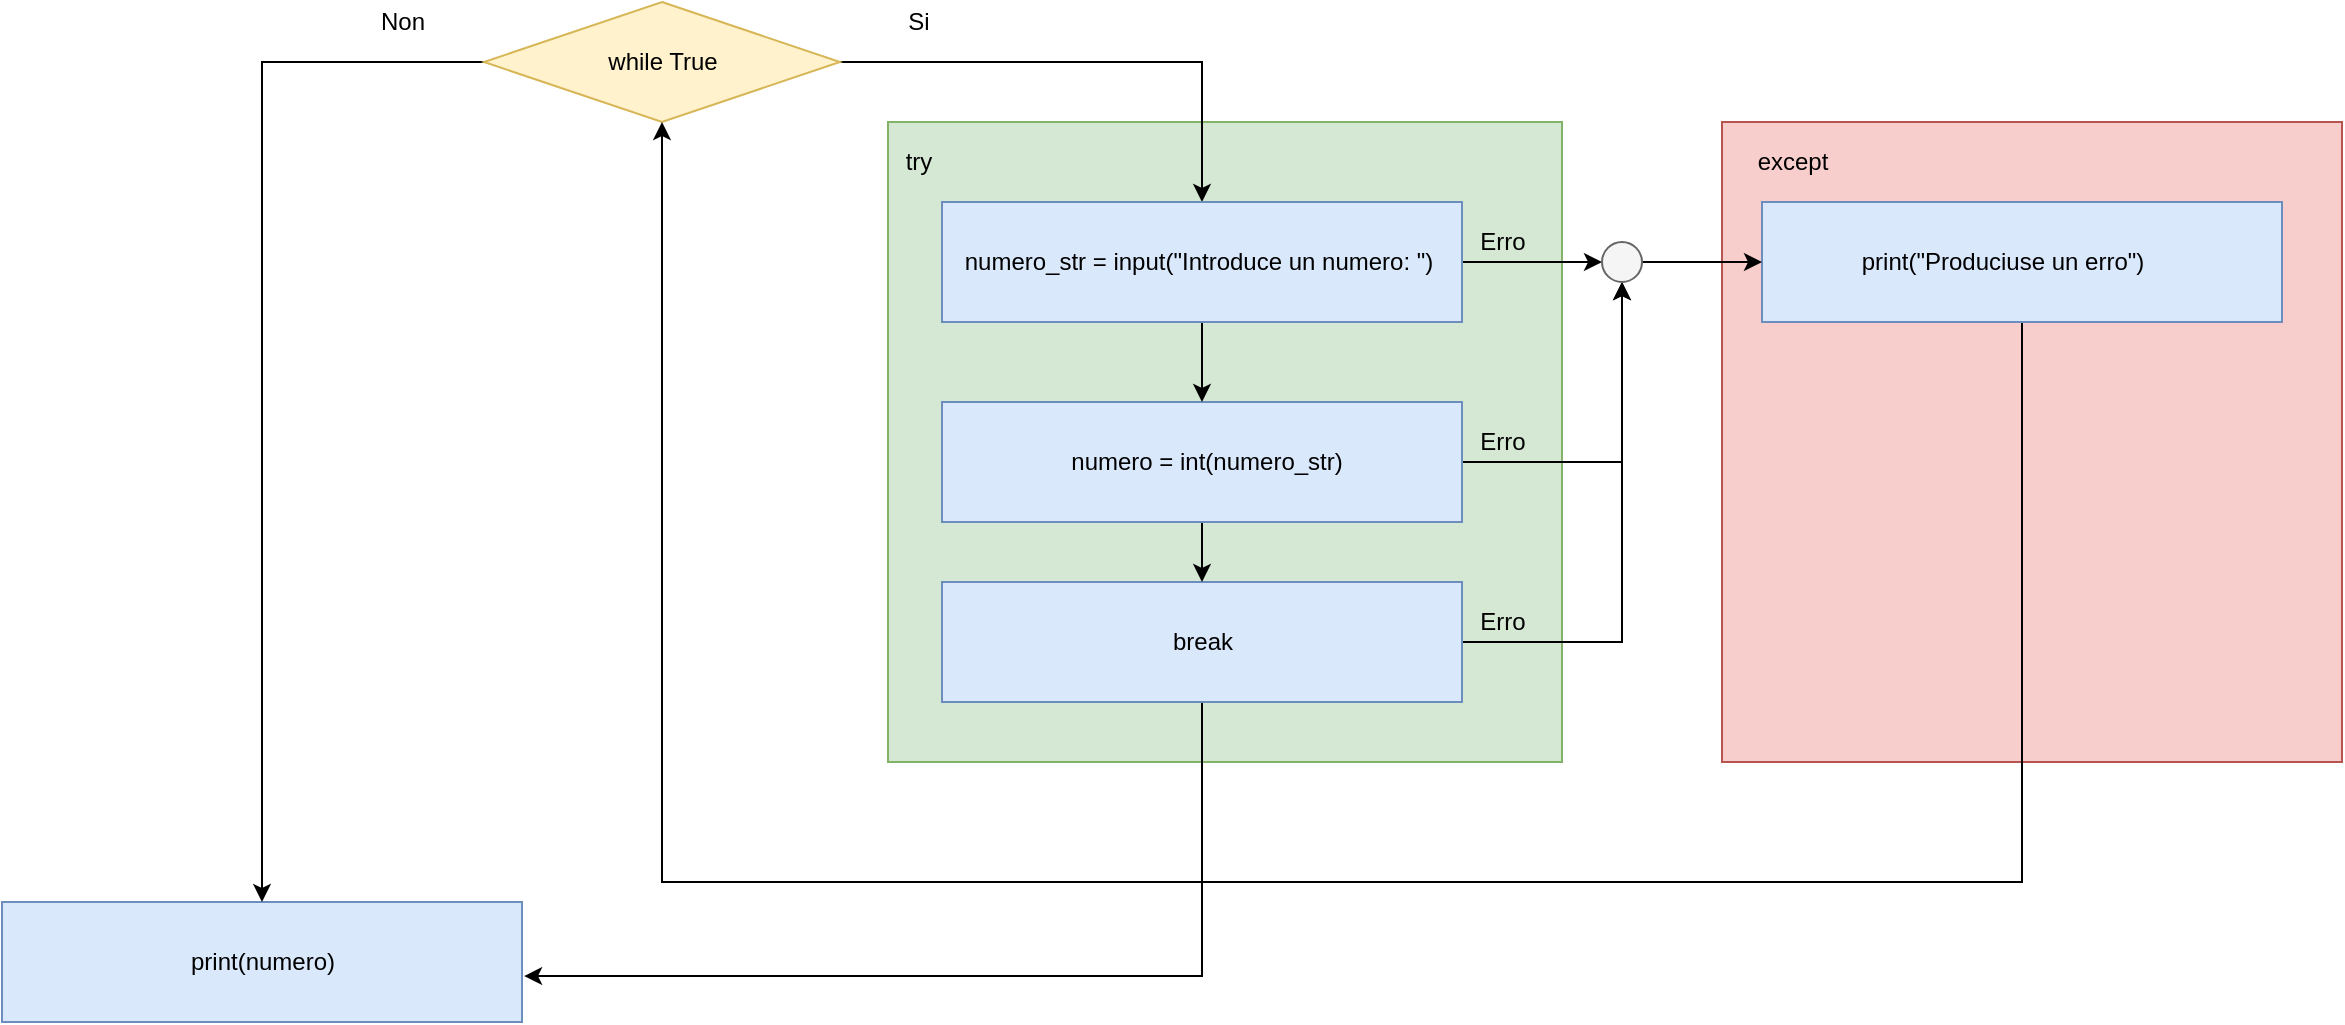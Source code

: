 <mxfile version="13.0.3" type="device"><diagram id="hd9oxlzmDNLp9rE3PW-C" name="Page-1"><mxGraphModel dx="2005" dy="783" grid="1" gridSize="10" guides="1" tooltips="1" connect="1" arrows="1" fold="1" page="1" pageScale="1" pageWidth="583" pageHeight="827" math="0" shadow="0"><root><mxCell id="0"/><mxCell id="1" parent="0"/><mxCell id="N3KyVp1ks2HBkcjftW8J-68" value="" style="rounded=0;whiteSpace=wrap;html=1;fillColor=#dae8fc;strokeColor=#6c8ebf;" vertex="1" parent="1"><mxGeometry x="-80" y="690" width="260" height="60" as="geometry"/></mxCell><mxCell id="N3KyVp1ks2HBkcjftW8J-47" value="" style="rounded=0;whiteSpace=wrap;html=1;fillColor=#d5e8d4;strokeColor=#82b366;" vertex="1" parent="1"><mxGeometry x="363" y="300" width="337" height="320" as="geometry"/></mxCell><mxCell id="N3KyVp1ks2HBkcjftW8J-63" style="edgeStyle=orthogonalEdgeStyle;rounded=0;orthogonalLoop=1;jettySize=auto;html=1;entryX=0.5;entryY=1;entryDx=0;entryDy=0;" edge="1" parent="1" source="N3KyVp1ks2HBkcjftW8J-50" target="N3KyVp1ks2HBkcjftW8J-55"><mxGeometry relative="1" as="geometry"/></mxCell><mxCell id="N3KyVp1ks2HBkcjftW8J-70" style="edgeStyle=orthogonalEdgeStyle;rounded=0;orthogonalLoop=1;jettySize=auto;html=1;entryX=1.004;entryY=0.617;entryDx=0;entryDy=0;entryPerimeter=0;" edge="1" parent="1" source="N3KyVp1ks2HBkcjftW8J-50" target="N3KyVp1ks2HBkcjftW8J-68"><mxGeometry relative="1" as="geometry"><Array as="points"><mxPoint x="520" y="727"/></Array></mxGeometry></mxCell><mxCell id="N3KyVp1ks2HBkcjftW8J-50" value="" style="rounded=0;whiteSpace=wrap;html=1;fillColor=#dae8fc;strokeColor=#6c8ebf;" vertex="1" parent="1"><mxGeometry x="390" y="530" width="260" height="60" as="geometry"/></mxCell><mxCell id="N3KyVp1ks2HBkcjftW8J-59" style="edgeStyle=orthogonalEdgeStyle;rounded=0;orthogonalLoop=1;jettySize=auto;html=1;entryX=0.5;entryY=0;entryDx=0;entryDy=0;" edge="1" parent="1" source="N3KyVp1ks2HBkcjftW8J-49" target="N3KyVp1ks2HBkcjftW8J-50"><mxGeometry relative="1" as="geometry"/></mxCell><mxCell id="N3KyVp1ks2HBkcjftW8J-61" style="edgeStyle=orthogonalEdgeStyle;rounded=0;orthogonalLoop=1;jettySize=auto;html=1;entryX=0.5;entryY=1;entryDx=0;entryDy=0;" edge="1" parent="1" source="N3KyVp1ks2HBkcjftW8J-49" target="N3KyVp1ks2HBkcjftW8J-55"><mxGeometry relative="1" as="geometry"/></mxCell><mxCell id="N3KyVp1ks2HBkcjftW8J-49" value="" style="rounded=0;whiteSpace=wrap;html=1;fillColor=#dae8fc;strokeColor=#6c8ebf;" vertex="1" parent="1"><mxGeometry x="390" y="440" width="260" height="60" as="geometry"/></mxCell><mxCell id="N3KyVp1ks2HBkcjftW8J-57" style="edgeStyle=orthogonalEdgeStyle;rounded=0;orthogonalLoop=1;jettySize=auto;html=1;" edge="1" parent="1" source="N3KyVp1ks2HBkcjftW8J-3" target="N3KyVp1ks2HBkcjftW8J-5"><mxGeometry relative="1" as="geometry"/></mxCell><mxCell id="N3KyVp1ks2HBkcjftW8J-69" style="edgeStyle=orthogonalEdgeStyle;rounded=0;orthogonalLoop=1;jettySize=auto;html=1;" edge="1" parent="1" source="N3KyVp1ks2HBkcjftW8J-3" target="N3KyVp1ks2HBkcjftW8J-68"><mxGeometry relative="1" as="geometry"><Array as="points"><mxPoint x="50" y="270"/></Array></mxGeometry></mxCell><mxCell id="N3KyVp1ks2HBkcjftW8J-3" value="" style="rhombus;whiteSpace=wrap;html=1;fillColor=#fff2cc;strokeColor=#d6b656;" vertex="1" parent="1"><mxGeometry x="161" y="240" width="178" height="60" as="geometry"/></mxCell><mxCell id="N3KyVp1ks2HBkcjftW8J-4" value="while True" style="text;html=1;resizable=0;autosize=1;align=center;verticalAlign=middle;points=[];fillColor=none;strokeColor=none;rounded=0;" vertex="1" parent="1"><mxGeometry x="215" y="260" width="70" height="20" as="geometry"/></mxCell><mxCell id="N3KyVp1ks2HBkcjftW8J-58" style="edgeStyle=orthogonalEdgeStyle;rounded=0;orthogonalLoop=1;jettySize=auto;html=1;" edge="1" parent="1" source="N3KyVp1ks2HBkcjftW8J-5" target="N3KyVp1ks2HBkcjftW8J-49"><mxGeometry relative="1" as="geometry"/></mxCell><mxCell id="N3KyVp1ks2HBkcjftW8J-60" style="edgeStyle=orthogonalEdgeStyle;rounded=0;orthogonalLoop=1;jettySize=auto;html=1;entryX=0;entryY=0.5;entryDx=0;entryDy=0;" edge="1" parent="1" source="N3KyVp1ks2HBkcjftW8J-5" target="N3KyVp1ks2HBkcjftW8J-55"><mxGeometry relative="1" as="geometry"/></mxCell><mxCell id="N3KyVp1ks2HBkcjftW8J-5" value="" style="rounded=0;whiteSpace=wrap;html=1;fillColor=#dae8fc;strokeColor=#6c8ebf;" vertex="1" parent="1"><mxGeometry x="390" y="340" width="260" height="60" as="geometry"/></mxCell><mxCell id="N3KyVp1ks2HBkcjftW8J-6" value="&lt;div&gt;numero_str = input(&quot;Introduce un numero: &quot;)&lt;/div&gt;" style="text;html=1;resizable=0;autosize=1;align=center;verticalAlign=middle;points=[];fillColor=none;strokeColor=none;rounded=0;" vertex="1" parent="1"><mxGeometry x="393" y="360" width="250" height="20" as="geometry"/></mxCell><mxCell id="N3KyVp1ks2HBkcjftW8J-8" value="&lt;div&gt;numero = int(numero_str)&lt;/div&gt;" style="text;html=1;resizable=0;autosize=1;align=center;verticalAlign=middle;points=[];fillColor=none;strokeColor=none;rounded=0;" vertex="1" parent="1"><mxGeometry x="446.5" y="460" width="150" height="20" as="geometry"/></mxCell><mxCell id="N3KyVp1ks2HBkcjftW8J-9" value="print(numero)" style="text;html=1;resizable=0;autosize=1;align=center;verticalAlign=middle;points=[];fillColor=none;strokeColor=none;rounded=0;" vertex="1" parent="1"><mxGeometry x="5" y="710" width="90" height="20" as="geometry"/></mxCell><mxCell id="N3KyVp1ks2HBkcjftW8J-12" value="Si" style="text;html=1;resizable=0;autosize=1;align=center;verticalAlign=middle;points=[];fillColor=none;strokeColor=none;rounded=0;" vertex="1" parent="1"><mxGeometry x="363" y="240" width="30" height="20" as="geometry"/></mxCell><mxCell id="N3KyVp1ks2HBkcjftW8J-18" value="Non" style="text;html=1;resizable=0;autosize=1;align=center;verticalAlign=middle;points=[];fillColor=none;strokeColor=none;rounded=0;" vertex="1" parent="1"><mxGeometry x="100" y="240" width="40" height="20" as="geometry"/></mxCell><mxCell id="N3KyVp1ks2HBkcjftW8J-30" value="break" style="text;html=1;resizable=0;autosize=1;align=center;verticalAlign=middle;points=[];fillColor=none;strokeColor=none;rounded=0;" vertex="1" parent="1"><mxGeometry x="495" y="550" width="50" height="20" as="geometry"/></mxCell><mxCell id="N3KyVp1ks2HBkcjftW8J-48" value="try" style="text;html=1;resizable=0;autosize=1;align=center;verticalAlign=middle;points=[];fillColor=none;strokeColor=none;rounded=0;" vertex="1" parent="1"><mxGeometry x="363" y="310" width="30" height="20" as="geometry"/></mxCell><mxCell id="N3KyVp1ks2HBkcjftW8J-51" value="" style="rounded=0;whiteSpace=wrap;html=1;fillColor=#f8cecc;strokeColor=#b85450;" vertex="1" parent="1"><mxGeometry x="780" y="300" width="310" height="320" as="geometry"/></mxCell><mxCell id="N3KyVp1ks2HBkcjftW8J-52" value="except" style="text;html=1;resizable=0;autosize=1;align=center;verticalAlign=middle;points=[];fillColor=none;strokeColor=none;rounded=0;" vertex="1" parent="1"><mxGeometry x="790" y="310" width="50" height="20" as="geometry"/></mxCell><mxCell id="N3KyVp1ks2HBkcjftW8J-71" style="edgeStyle=orthogonalEdgeStyle;rounded=0;orthogonalLoop=1;jettySize=auto;html=1;entryX=0.5;entryY=1;entryDx=0;entryDy=0;" edge="1" parent="1" source="N3KyVp1ks2HBkcjftW8J-53" target="N3KyVp1ks2HBkcjftW8J-3"><mxGeometry relative="1" as="geometry"><Array as="points"><mxPoint x="930" y="680"/><mxPoint x="250" y="680"/></Array></mxGeometry></mxCell><mxCell id="N3KyVp1ks2HBkcjftW8J-53" value="" style="rounded=0;whiteSpace=wrap;html=1;fillColor=#dae8fc;strokeColor=#6c8ebf;" vertex="1" parent="1"><mxGeometry x="800" y="340" width="260" height="60" as="geometry"/></mxCell><mxCell id="N3KyVp1ks2HBkcjftW8J-54" value="print(&quot;Produciuse un erro&quot;)" style="text;html=1;resizable=0;autosize=1;align=center;verticalAlign=middle;points=[];fillColor=none;strokeColor=none;rounded=0;" vertex="1" parent="1"><mxGeometry x="840" y="360" width="160" height="20" as="geometry"/></mxCell><mxCell id="N3KyVp1ks2HBkcjftW8J-67" style="edgeStyle=orthogonalEdgeStyle;rounded=0;orthogonalLoop=1;jettySize=auto;html=1;entryX=0;entryY=0.5;entryDx=0;entryDy=0;" edge="1" parent="1" source="N3KyVp1ks2HBkcjftW8J-55" target="N3KyVp1ks2HBkcjftW8J-53"><mxGeometry relative="1" as="geometry"/></mxCell><mxCell id="N3KyVp1ks2HBkcjftW8J-55" value="" style="ellipse;whiteSpace=wrap;html=1;aspect=fixed;fillColor=#f5f5f5;strokeColor=#666666;fontColor=#333333;" vertex="1" parent="1"><mxGeometry x="720" y="360" width="20" height="20" as="geometry"/></mxCell><mxCell id="N3KyVp1ks2HBkcjftW8J-64" value="Erro" style="text;html=1;resizable=0;autosize=1;align=center;verticalAlign=middle;points=[];fillColor=none;strokeColor=none;rounded=0;" vertex="1" parent="1"><mxGeometry x="650" y="350" width="40" height="20" as="geometry"/></mxCell><mxCell id="N3KyVp1ks2HBkcjftW8J-65" value="Erro" style="text;html=1;resizable=0;autosize=1;align=center;verticalAlign=middle;points=[];fillColor=none;strokeColor=none;rounded=0;" vertex="1" parent="1"><mxGeometry x="650" y="450" width="40" height="20" as="geometry"/></mxCell><mxCell id="N3KyVp1ks2HBkcjftW8J-66" value="Erro" style="text;html=1;resizable=0;autosize=1;align=center;verticalAlign=middle;points=[];fillColor=none;strokeColor=none;rounded=0;" vertex="1" parent="1"><mxGeometry x="650" y="540" width="40" height="20" as="geometry"/></mxCell></root></mxGraphModel></diagram></mxfile>